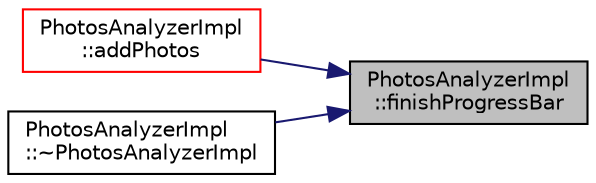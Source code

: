 digraph "PhotosAnalyzerImpl::finishProgressBar"
{
 // LATEX_PDF_SIZE
  edge [fontname="Helvetica",fontsize="10",labelfontname="Helvetica",labelfontsize="10"];
  node [fontname="Helvetica",fontsize="10",shape=record];
  rankdir="RL";
  Node1 [label="PhotosAnalyzerImpl\l::finishProgressBar",height=0.2,width=0.4,color="black", fillcolor="grey75", style="filled", fontcolor="black",tooltip=" "];
  Node1 -> Node2 [dir="back",color="midnightblue",fontsize="10",style="solid",fontname="Helvetica"];
  Node2 [label="PhotosAnalyzerImpl\l::addPhotos",height=0.2,width=0.4,color="red", fillcolor="white", style="filled",URL="$class_photos_analyzer_impl.html#ab38d0cd8b1d5d3353c34cdc74861aa3b",tooltip=" "];
  Node1 -> Node4 [dir="back",color="midnightblue",fontsize="10",style="solid",fontname="Helvetica"];
  Node4 [label="PhotosAnalyzerImpl\l::~PhotosAnalyzerImpl",height=0.2,width=0.4,color="black", fillcolor="white", style="filled",URL="$class_photos_analyzer_impl.html#a08ff5c2a4ddb259b23e2d053d2995665",tooltip=" "];
}
